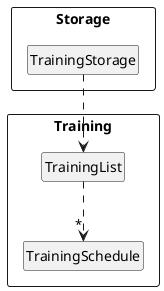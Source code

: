 @startuml
'https://plantuml.com/component-diagram


Package Training <<Rectangle>> {
Class TrainingList
Class TrainingSchedule
}

Package Storage <<Rectangle>> {
Class TrainingStorage
}

TrainingStorage ..> TrainingList
TrainingList ..>"*" TrainingSchedule

hide members
hide circle
@enduml